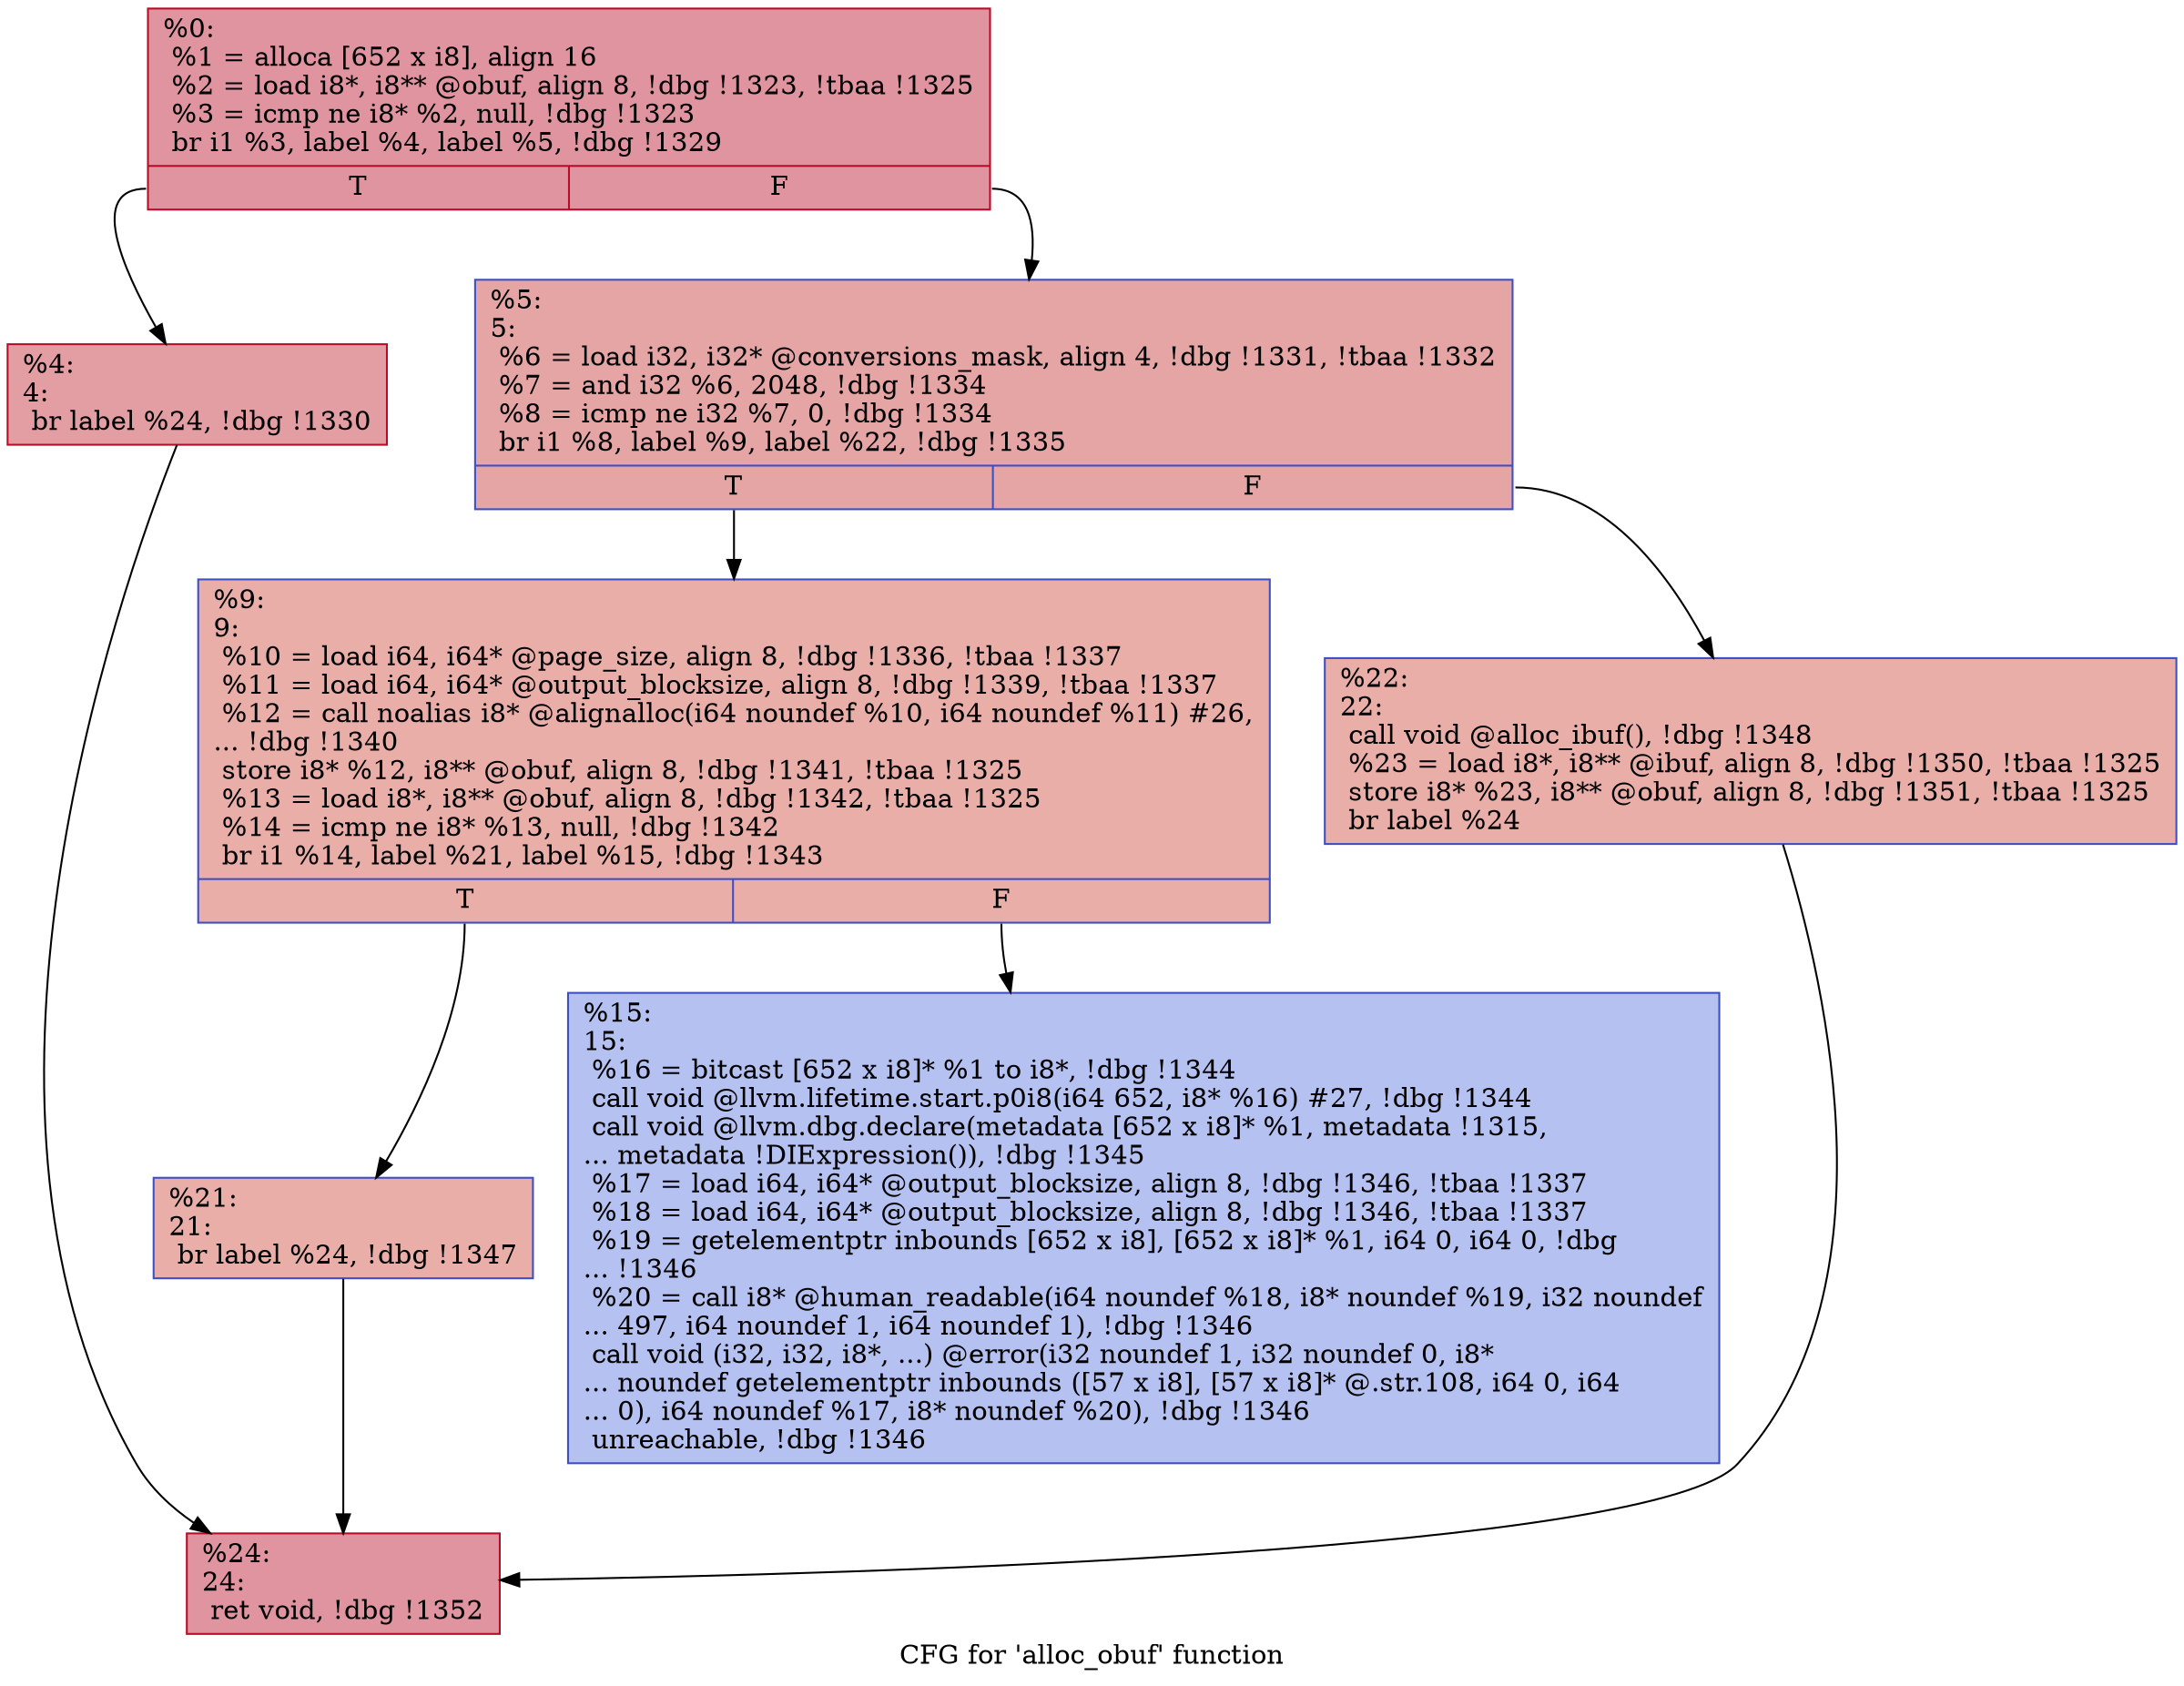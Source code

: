 digraph "CFG for 'alloc_obuf' function" {
	label="CFG for 'alloc_obuf' function";

	Node0xfc8d70 [shape=record,color="#b70d28ff", style=filled, fillcolor="#b70d2870",label="{%0:\l  %1 = alloca [652 x i8], align 16\l  %2 = load i8*, i8** @obuf, align 8, !dbg !1323, !tbaa !1325\l  %3 = icmp ne i8* %2, null, !dbg !1323\l  br i1 %3, label %4, label %5, !dbg !1329\l|{<s0>T|<s1>F}}"];
	Node0xfc8d70:s0 -> Node0xfc8dc0;
	Node0xfc8d70:s1 -> Node0xfc8e10;
	Node0xfc8dc0 [shape=record,color="#b70d28ff", style=filled, fillcolor="#be242e70",label="{%4:\l4:                                                \l  br label %24, !dbg !1330\l}"];
	Node0xfc8dc0 -> Node0xfc8fa0;
	Node0xfc8e10 [shape=record,color="#3d50c3ff", style=filled, fillcolor="#c5333470",label="{%5:\l5:                                                \l  %6 = load i32, i32* @conversions_mask, align 4, !dbg !1331, !tbaa !1332\l  %7 = and i32 %6, 2048, !dbg !1334\l  %8 = icmp ne i32 %7, 0, !dbg !1334\l  br i1 %8, label %9, label %22, !dbg !1335\l|{<s0>T|<s1>F}}"];
	Node0xfc8e10:s0 -> Node0xfc8e60;
	Node0xfc8e10:s1 -> Node0xfc8f50;
	Node0xfc8e60 [shape=record,color="#3d50c3ff", style=filled, fillcolor="#d0473d70",label="{%9:\l9:                                                \l  %10 = load i64, i64* @page_size, align 8, !dbg !1336, !tbaa !1337\l  %11 = load i64, i64* @output_blocksize, align 8, !dbg !1339, !tbaa !1337\l  %12 = call noalias i8* @alignalloc(i64 noundef %10, i64 noundef %11) #26,\l... !dbg !1340\l  store i8* %12, i8** @obuf, align 8, !dbg !1341, !tbaa !1325\l  %13 = load i8*, i8** @obuf, align 8, !dbg !1342, !tbaa !1325\l  %14 = icmp ne i8* %13, null, !dbg !1342\l  br i1 %14, label %21, label %15, !dbg !1343\l|{<s0>T|<s1>F}}"];
	Node0xfc8e60:s0 -> Node0xfc8f00;
	Node0xfc8e60:s1 -> Node0xfc8eb0;
	Node0xfc8eb0 [shape=record,color="#3d50c3ff", style=filled, fillcolor="#5572df70",label="{%15:\l15:                                               \l  %16 = bitcast [652 x i8]* %1 to i8*, !dbg !1344\l  call void @llvm.lifetime.start.p0i8(i64 652, i8* %16) #27, !dbg !1344\l  call void @llvm.dbg.declare(metadata [652 x i8]* %1, metadata !1315,\l... metadata !DIExpression()), !dbg !1345\l  %17 = load i64, i64* @output_blocksize, align 8, !dbg !1346, !tbaa !1337\l  %18 = load i64, i64* @output_blocksize, align 8, !dbg !1346, !tbaa !1337\l  %19 = getelementptr inbounds [652 x i8], [652 x i8]* %1, i64 0, i64 0, !dbg\l... !1346\l  %20 = call i8* @human_readable(i64 noundef %18, i8* noundef %19, i32 noundef\l... 497, i64 noundef 1, i64 noundef 1), !dbg !1346\l  call void (i32, i32, i8*, ...) @error(i32 noundef 1, i32 noundef 0, i8*\l... noundef getelementptr inbounds ([57 x i8], [57 x i8]* @.str.108, i64 0, i64\l... 0), i64 noundef %17, i8* noundef %20), !dbg !1346\l  unreachable, !dbg !1346\l}"];
	Node0xfc8f00 [shape=record,color="#3d50c3ff", style=filled, fillcolor="#d0473d70",label="{%21:\l21:                                               \l  br label %24, !dbg !1347\l}"];
	Node0xfc8f00 -> Node0xfc8fa0;
	Node0xfc8f50 [shape=record,color="#3d50c3ff", style=filled, fillcolor="#d0473d70",label="{%22:\l22:                                               \l  call void @alloc_ibuf(), !dbg !1348\l  %23 = load i8*, i8** @ibuf, align 8, !dbg !1350, !tbaa !1325\l  store i8* %23, i8** @obuf, align 8, !dbg !1351, !tbaa !1325\l  br label %24\l}"];
	Node0xfc8f50 -> Node0xfc8fa0;
	Node0xfc8fa0 [shape=record,color="#b70d28ff", style=filled, fillcolor="#b70d2870",label="{%24:\l24:                                               \l  ret void, !dbg !1352\l}"];
}

